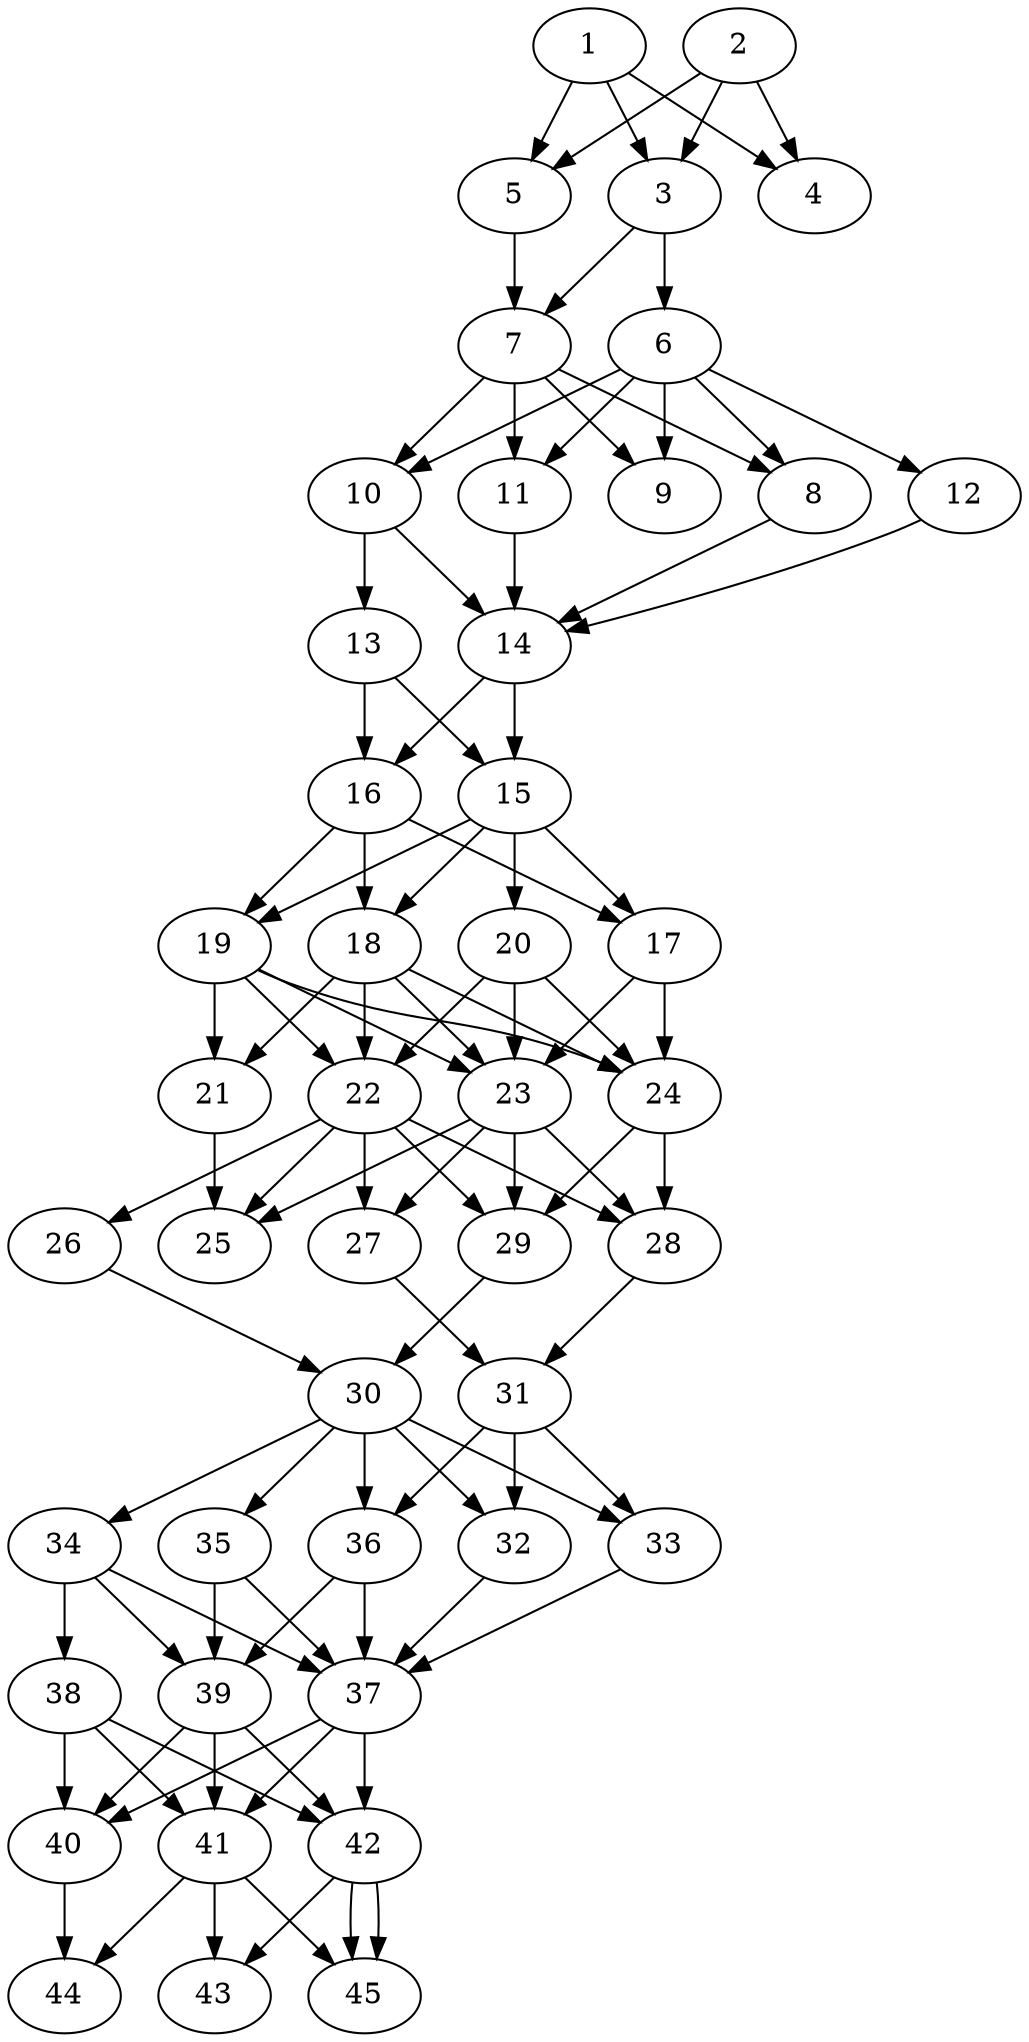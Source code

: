 // DAG automatically generated by daggen at Tue Aug  6 16:31:44 2019
// ./daggen --dot -n 45 --ccr 0.4 --fat 0.4 --regular 0.5 --density 0.9 --mindata 5242880 --maxdata 52428800 
digraph G {
  1 [size="91653120", alpha="0.14", expect_size="36661248"] 
  1 -> 3 [size ="36661248"]
  1 -> 4 [size ="36661248"]
  1 -> 5 [size ="36661248"]
  2 [size="107100160", alpha="0.13", expect_size="42840064"] 
  2 -> 3 [size ="42840064"]
  2 -> 4 [size ="42840064"]
  2 -> 5 [size ="42840064"]
  3 [size="73676800", alpha="0.15", expect_size="29470720"] 
  3 -> 6 [size ="29470720"]
  3 -> 7 [size ="29470720"]
  4 [size="86376960", alpha="0.05", expect_size="34550784"] 
  5 [size="71037440", alpha="0.10", expect_size="28414976"] 
  5 -> 7 [size ="28414976"]
  6 [size="28372480", alpha="0.14", expect_size="11348992"] 
  6 -> 8 [size ="11348992"]
  6 -> 9 [size ="11348992"]
  6 -> 10 [size ="11348992"]
  6 -> 11 [size ="11348992"]
  6 -> 12 [size ="11348992"]
  7 [size="66708480", alpha="0.10", expect_size="26683392"] 
  7 -> 8 [size ="26683392"]
  7 -> 9 [size ="26683392"]
  7 -> 10 [size ="26683392"]
  7 -> 11 [size ="26683392"]
  8 [size="70566400", alpha="0.03", expect_size="28226560"] 
  8 -> 14 [size ="28226560"]
  9 [size="15380480", alpha="0.06", expect_size="6152192"] 
  10 [size="107709440", alpha="0.13", expect_size="43083776"] 
  10 -> 13 [size ="43083776"]
  10 -> 14 [size ="43083776"]
  11 [size="52034560", alpha="0.07", expect_size="20813824"] 
  11 -> 14 [size ="20813824"]
  12 [size="16729600", alpha="0.16", expect_size="6691840"] 
  12 -> 14 [size ="6691840"]
  13 [size="94351360", alpha="0.19", expect_size="37740544"] 
  13 -> 15 [size ="37740544"]
  13 -> 16 [size ="37740544"]
  14 [size="67468800", alpha="0.14", expect_size="26987520"] 
  14 -> 15 [size ="26987520"]
  14 -> 16 [size ="26987520"]
  15 [size="99371520", alpha="0.02", expect_size="39748608"] 
  15 -> 17 [size ="39748608"]
  15 -> 18 [size ="39748608"]
  15 -> 19 [size ="39748608"]
  15 -> 20 [size ="39748608"]
  16 [size="40524800", alpha="0.16", expect_size="16209920"] 
  16 -> 17 [size ="16209920"]
  16 -> 18 [size ="16209920"]
  16 -> 19 [size ="16209920"]
  17 [size="124459520", alpha="0.10", expect_size="49783808"] 
  17 -> 23 [size ="49783808"]
  17 -> 24 [size ="49783808"]
  18 [size="67778560", alpha="0.08", expect_size="27111424"] 
  18 -> 21 [size ="27111424"]
  18 -> 22 [size ="27111424"]
  18 -> 23 [size ="27111424"]
  18 -> 24 [size ="27111424"]
  19 [size="87257600", alpha="0.03", expect_size="34903040"] 
  19 -> 21 [size ="34903040"]
  19 -> 22 [size ="34903040"]
  19 -> 23 [size ="34903040"]
  19 -> 24 [size ="34903040"]
  20 [size="120806400", alpha="0.06", expect_size="48322560"] 
  20 -> 22 [size ="48322560"]
  20 -> 23 [size ="48322560"]
  20 -> 24 [size ="48322560"]
  21 [size="81932800", alpha="0.03", expect_size="32773120"] 
  21 -> 25 [size ="32773120"]
  22 [size="125721600", alpha="0.16", expect_size="50288640"] 
  22 -> 25 [size ="50288640"]
  22 -> 26 [size ="50288640"]
  22 -> 27 [size ="50288640"]
  22 -> 28 [size ="50288640"]
  22 -> 29 [size ="50288640"]
  23 [size="103946240", alpha="0.19", expect_size="41578496"] 
  23 -> 25 [size ="41578496"]
  23 -> 27 [size ="41578496"]
  23 -> 28 [size ="41578496"]
  23 -> 29 [size ="41578496"]
  24 [size="100487680", alpha="0.14", expect_size="40195072"] 
  24 -> 28 [size ="40195072"]
  24 -> 29 [size ="40195072"]
  25 [size="63989760", alpha="0.19", expect_size="25595904"] 
  26 [size="74229760", alpha="0.07", expect_size="29691904"] 
  26 -> 30 [size ="29691904"]
  27 [size="47815680", alpha="0.03", expect_size="19126272"] 
  27 -> 31 [size ="19126272"]
  28 [size="108203520", alpha="0.10", expect_size="43281408"] 
  28 -> 31 [size ="43281408"]
  29 [size="39843840", alpha="0.17", expect_size="15937536"] 
  29 -> 30 [size ="15937536"]
  30 [size="57873920", alpha="0.20", expect_size="23149568"] 
  30 -> 32 [size ="23149568"]
  30 -> 33 [size ="23149568"]
  30 -> 34 [size ="23149568"]
  30 -> 35 [size ="23149568"]
  30 -> 36 [size ="23149568"]
  31 [size="95644160", alpha="0.09", expect_size="38257664"] 
  31 -> 32 [size ="38257664"]
  31 -> 33 [size ="38257664"]
  31 -> 36 [size ="38257664"]
  32 [size="113735680", alpha="0.20", expect_size="45494272"] 
  32 -> 37 [size ="45494272"]
  33 [size="88179200", alpha="0.04", expect_size="35271680"] 
  33 -> 37 [size ="35271680"]
  34 [size="79544320", alpha="0.17", expect_size="31817728"] 
  34 -> 37 [size ="31817728"]
  34 -> 38 [size ="31817728"]
  34 -> 39 [size ="31817728"]
  35 [size="43141120", alpha="0.04", expect_size="17256448"] 
  35 -> 37 [size ="17256448"]
  35 -> 39 [size ="17256448"]
  36 [size="36897280", alpha="0.17", expect_size="14758912"] 
  36 -> 37 [size ="14758912"]
  36 -> 39 [size ="14758912"]
  37 [size="76080640", alpha="0.08", expect_size="30432256"] 
  37 -> 40 [size ="30432256"]
  37 -> 41 [size ="30432256"]
  37 -> 42 [size ="30432256"]
  38 [size="96330240", alpha="0.09", expect_size="38532096"] 
  38 -> 40 [size ="38532096"]
  38 -> 41 [size ="38532096"]
  38 -> 42 [size ="38532096"]
  39 [size="37137920", alpha="0.02", expect_size="14855168"] 
  39 -> 40 [size ="14855168"]
  39 -> 41 [size ="14855168"]
  39 -> 42 [size ="14855168"]
  40 [size="18746880", alpha="0.13", expect_size="7498752"] 
  40 -> 44 [size ="7498752"]
  41 [size="17797120", alpha="0.16", expect_size="7118848"] 
  41 -> 43 [size ="7118848"]
  41 -> 44 [size ="7118848"]
  41 -> 45 [size ="7118848"]
  42 [size="73216000", alpha="0.19", expect_size="29286400"] 
  42 -> 43 [size ="29286400"]
  42 -> 45 [size ="29286400"]
  42 -> 45 [size ="29286400"]
  43 [size="70663680", alpha="0.16", expect_size="28265472"] 
  44 [size="91381760", alpha="0.09", expect_size="36552704"] 
  45 [size="71769600", alpha="0.10", expect_size="28707840"] 
}
